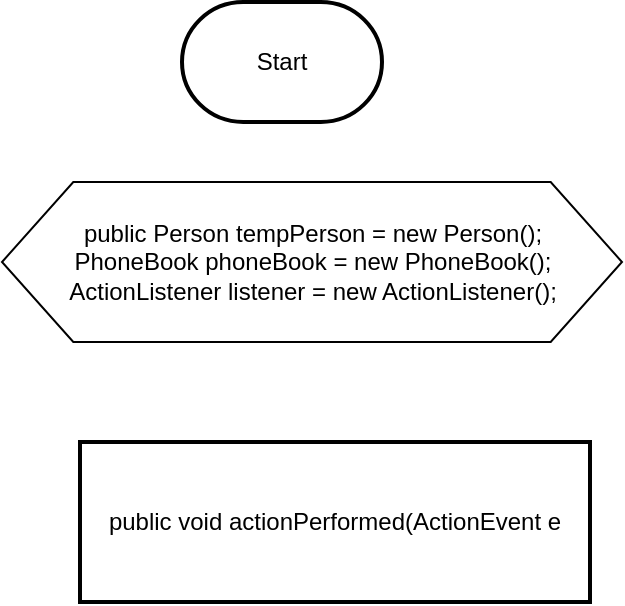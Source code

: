 <mxfile version="14.4.8" type="github">
  <diagram id="C5RBs43oDa-KdzZeNtuy" name="Page-1">
    <mxGraphModel dx="993" dy="689" grid="1" gridSize="10" guides="1" tooltips="1" connect="1" arrows="1" fold="1" page="1" pageScale="1" pageWidth="827" pageHeight="1169" math="0" shadow="0">
      <root>
        <mxCell id="WIyWlLk6GJQsqaUBKTNV-0" />
        <mxCell id="WIyWlLk6GJQsqaUBKTNV-1" parent="WIyWlLk6GJQsqaUBKTNV-0" />
        <mxCell id="DUVO0_ntXDhBNYVPauq_-0" value="Start" style="strokeWidth=2;html=1;shape=mxgraph.flowchart.terminator;whiteSpace=wrap;" vertex="1" parent="WIyWlLk6GJQsqaUBKTNV-1">
          <mxGeometry x="210" y="50" width="100" height="60" as="geometry" />
        </mxCell>
        <mxCell id="DUVO0_ntXDhBNYVPauq_-1" value="public Person tempPerson = new Person();	&lt;br&gt;PhoneBook phoneBook = new PhoneBook();&lt;br&gt;ActionListener listener = new ActionListener();" style="verticalLabelPosition=middle;verticalAlign=middle;html=1;shape=hexagon;perimeter=hexagonPerimeter2;arcSize=6;size=0.115;labelPosition=center;align=center;" vertex="1" parent="WIyWlLk6GJQsqaUBKTNV-1">
          <mxGeometry x="120" y="140" width="310" height="80" as="geometry" />
        </mxCell>
        <mxCell id="DUVO0_ntXDhBNYVPauq_-3" value="public void actionPerformed(ActionEvent e" style="rounded=1;whiteSpace=wrap;html=1;absoluteArcSize=1;arcSize=0;strokeWidth=2;" vertex="1" parent="WIyWlLk6GJQsqaUBKTNV-1">
          <mxGeometry x="159" y="270" width="255" height="80" as="geometry" />
        </mxCell>
      </root>
    </mxGraphModel>
  </diagram>
</mxfile>
